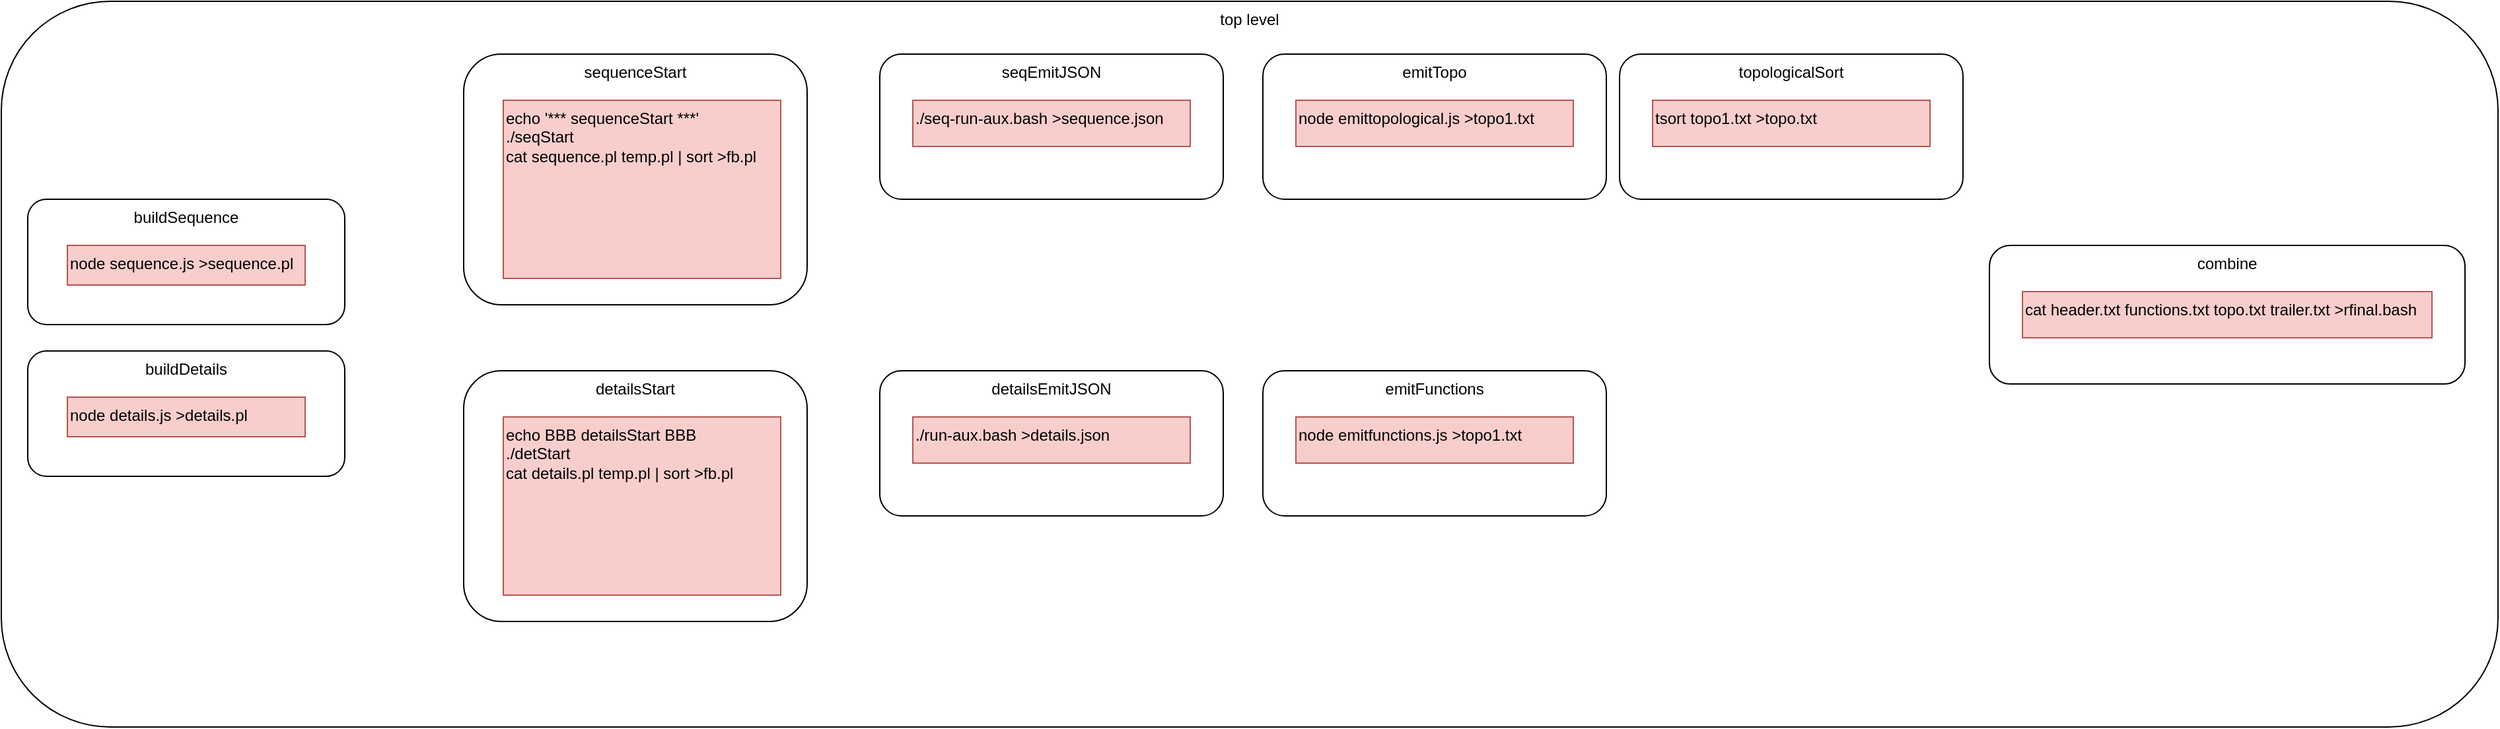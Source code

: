 <mxfile version="14.6.13" type="device"><diagram id="4-544yzEc4u4IAjOFwbp" name="Details"><mxGraphModel dx="1346" dy="806" grid="1" gridSize="10" guides="1" tooltips="1" connect="1" arrows="1" fold="1" page="1" pageScale="1" pageWidth="1100" pageHeight="850" math="0" shadow="0"><root><mxCell id="0"/><mxCell id="1" parent="0"/><mxCell id="rJgd0mdZyCf8UOVbtFr0-1" value="top level" style="rounded=1;whiteSpace=wrap;html=1;verticalAlign=top;" parent="1" vertex="1"><mxGeometry x="40" y="120" width="1890" height="550" as="geometry"/></mxCell><mxCell id="On2t8Sm75D8rSYa2tGV4-2" value="sequenceStart" style="rounded=1;whiteSpace=wrap;html=1;verticalAlign=top;" parent="1" vertex="1"><mxGeometry x="390" y="160" width="260" height="190" as="geometry"/></mxCell><mxCell id="On2t8Sm75D8rSYa2tGV4-3" value="&lt;div&gt;&lt;div&gt;echo '*** sequenceStart ***'&lt;/div&gt;&lt;div&gt;./seqStart&lt;/div&gt;&lt;div&gt;&lt;span&gt;cat sequence.pl temp.pl | sort &amp;gt;fb.pl&lt;/span&gt;&lt;br&gt;&lt;/div&gt;&lt;/div&gt;&lt;div&gt;&lt;br&gt;&lt;/div&gt;" style="rounded=0;whiteSpace=wrap;html=1;align=left;fillColor=#f8cecc;strokeColor=#b85450;verticalAlign=top;" parent="1" vertex="1"><mxGeometry x="420" y="195" width="210" height="135" as="geometry"/></mxCell><mxCell id="wUit2jLumQ3GsS1o_KCx-1" value="buildSequence" style="rounded=1;whiteSpace=wrap;html=1;verticalAlign=top;" parent="1" vertex="1"><mxGeometry x="60" y="270" width="240" height="95" as="geometry"/></mxCell><mxCell id="wUit2jLumQ3GsS1o_KCx-2" value="&lt;div&gt;&lt;div&gt;&lt;div&gt;node sequence.js &amp;gt;sequence.pl&lt;/div&gt;&lt;/div&gt;&lt;/div&gt;&lt;div&gt;&lt;br&gt;&lt;/div&gt;" style="rounded=0;whiteSpace=wrap;html=1;align=left;fillColor=#f8cecc;strokeColor=#b85450;verticalAlign=top;" parent="1" vertex="1"><mxGeometry x="90" y="305" width="180" height="30" as="geometry"/></mxCell><mxCell id="wUit2jLumQ3GsS1o_KCx-3" value="buildDetails" style="rounded=1;whiteSpace=wrap;html=1;verticalAlign=top;" parent="1" vertex="1"><mxGeometry x="60" y="385" width="240" height="95" as="geometry"/></mxCell><mxCell id="wUit2jLumQ3GsS1o_KCx-4" value="&lt;div&gt;&lt;div&gt;&lt;div&gt;&lt;div&gt;node details.js &amp;gt;details.pl&lt;/div&gt;&lt;/div&gt;&lt;/div&gt;&lt;/div&gt;" style="rounded=0;whiteSpace=wrap;html=1;align=left;fillColor=#f8cecc;strokeColor=#b85450;verticalAlign=top;" parent="1" vertex="1"><mxGeometry x="90" y="420" width="180" height="30" as="geometry"/></mxCell><mxCell id="wUit2jLumQ3GsS1o_KCx-5" value="seqEmitJSON" style="rounded=1;whiteSpace=wrap;html=1;verticalAlign=top;" parent="1" vertex="1"><mxGeometry x="705" y="160" width="260" height="110" as="geometry"/></mxCell><mxCell id="wUit2jLumQ3GsS1o_KCx-6" value="&lt;div&gt;&lt;div&gt;&lt;div&gt;./seq-run-aux.bash &amp;gt;sequence.json&lt;/div&gt;&lt;/div&gt;&lt;/div&gt;&lt;div&gt;&lt;br&gt;&lt;/div&gt;" style="rounded=0;whiteSpace=wrap;html=1;align=left;fillColor=#f8cecc;strokeColor=#b85450;verticalAlign=top;" parent="1" vertex="1"><mxGeometry x="730" y="195" width="210" height="35" as="geometry"/></mxCell><mxCell id="wUit2jLumQ3GsS1o_KCx-7" value="emitTopo" style="rounded=1;whiteSpace=wrap;html=1;verticalAlign=top;" parent="1" vertex="1"><mxGeometry x="995" y="160" width="260" height="110" as="geometry"/></mxCell><mxCell id="wUit2jLumQ3GsS1o_KCx-8" value="&lt;div&gt;&lt;div&gt;&lt;div&gt;&lt;div&gt;node emittopological.js &amp;gt;topo1.txt&lt;/div&gt;&lt;div&gt;&lt;br&gt;&lt;/div&gt;&lt;/div&gt;&lt;/div&gt;&lt;/div&gt;" style="rounded=0;whiteSpace=wrap;html=1;align=left;fillColor=#f8cecc;strokeColor=#b85450;verticalAlign=top;" parent="1" vertex="1"><mxGeometry x="1020" y="195" width="210" height="35" as="geometry"/></mxCell><mxCell id="wUit2jLumQ3GsS1o_KCx-9" value="topologicalSort" style="rounded=1;whiteSpace=wrap;html=1;verticalAlign=top;" parent="1" vertex="1"><mxGeometry x="1265" y="160" width="260" height="110" as="geometry"/></mxCell><mxCell id="wUit2jLumQ3GsS1o_KCx-10" value="&lt;div&gt;&lt;div&gt;&lt;span&gt;tsort topo1.txt &amp;gt;topo.txt&lt;/span&gt;&lt;br&gt;&lt;/div&gt;&lt;/div&gt;&lt;div&gt;&lt;br&gt;&lt;/div&gt;" style="rounded=0;whiteSpace=wrap;html=1;align=left;fillColor=#f8cecc;strokeColor=#b85450;verticalAlign=top;" parent="1" vertex="1"><mxGeometry x="1290" y="195" width="210" height="35" as="geometry"/></mxCell><mxCell id="wUit2jLumQ3GsS1o_KCx-13" value="detailsStart" style="rounded=1;whiteSpace=wrap;html=1;verticalAlign=top;" parent="1" vertex="1"><mxGeometry x="390" y="400" width="260" height="190" as="geometry"/></mxCell><mxCell id="wUit2jLumQ3GsS1o_KCx-14" value="&lt;div&gt;&lt;div&gt;echo BBB detailsStart BBB&lt;/div&gt;&lt;div&gt;&lt;span&gt;./detStart&lt;/span&gt;&lt;/div&gt;&lt;div&gt;&lt;span&gt;cat details.pl temp.pl | sort &amp;gt;fb.pl&lt;/span&gt;&lt;/div&gt;&lt;/div&gt;&lt;div&gt;&lt;br&gt;&lt;/div&gt;" style="rounded=0;whiteSpace=wrap;html=1;align=left;fillColor=#f8cecc;strokeColor=#b85450;verticalAlign=top;" parent="1" vertex="1"><mxGeometry x="420" y="435" width="210" height="135" as="geometry"/></mxCell><mxCell id="wUit2jLumQ3GsS1o_KCx-15" value="detailsEmitJSON" style="rounded=1;whiteSpace=wrap;html=1;verticalAlign=top;" parent="1" vertex="1"><mxGeometry x="705" y="400" width="260" height="110" as="geometry"/></mxCell><mxCell id="wUit2jLumQ3GsS1o_KCx-16" value="&lt;div&gt;&lt;div&gt;&lt;div&gt;./run-aux.bash &amp;gt;details.json&lt;/div&gt;&lt;/div&gt;&lt;/div&gt;&lt;div&gt;&lt;br&gt;&lt;/div&gt;" style="rounded=0;whiteSpace=wrap;html=1;align=left;fillColor=#f8cecc;strokeColor=#b85450;verticalAlign=top;" parent="1" vertex="1"><mxGeometry x="730" y="435" width="210" height="35" as="geometry"/></mxCell><mxCell id="wUit2jLumQ3GsS1o_KCx-17" value="emitFunctions" style="rounded=1;whiteSpace=wrap;html=1;verticalAlign=top;" parent="1" vertex="1"><mxGeometry x="995" y="400" width="260" height="110" as="geometry"/></mxCell><mxCell id="wUit2jLumQ3GsS1o_KCx-18" value="&lt;div&gt;&lt;div&gt;&lt;div&gt;&lt;div&gt;node emitfunctions.js &amp;gt;topo1.txt&lt;/div&gt;&lt;div&gt;&lt;br&gt;&lt;/div&gt;&lt;/div&gt;&lt;/div&gt;&lt;/div&gt;" style="rounded=0;whiteSpace=wrap;html=1;align=left;fillColor=#f8cecc;strokeColor=#b85450;verticalAlign=top;" parent="1" vertex="1"><mxGeometry x="1020" y="435" width="210" height="35" as="geometry"/></mxCell><mxCell id="wUit2jLumQ3GsS1o_KCx-21" value="combine" style="rounded=1;whiteSpace=wrap;html=1;verticalAlign=top;" parent="1" vertex="1"><mxGeometry x="1545" y="305" width="360" height="105" as="geometry"/></mxCell><mxCell id="wUit2jLumQ3GsS1o_KCx-22" value="&lt;div&gt;&lt;div&gt;&lt;div&gt;cat header.txt functions.txt topo.txt trailer.txt &amp;gt;rfinal.bash&lt;/div&gt;&lt;/div&gt;&lt;/div&gt;" style="rounded=0;whiteSpace=wrap;html=1;align=left;fillColor=#f8cecc;strokeColor=#b85450;verticalAlign=top;" parent="1" vertex="1"><mxGeometry x="1570" y="340" width="310" height="35" as="geometry"/></mxCell></root></mxGraphModel></diagram></mxfile>